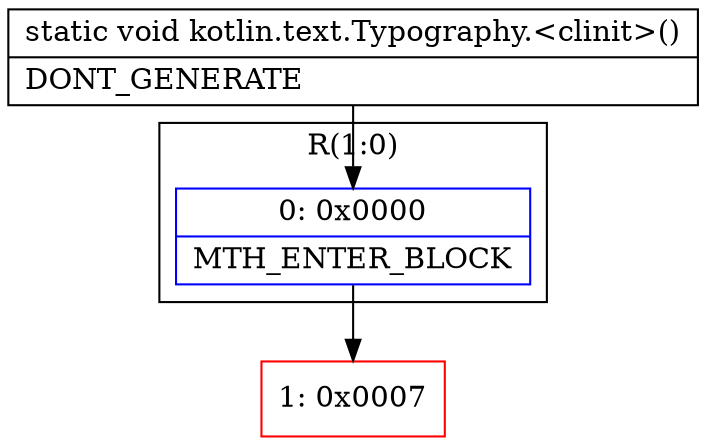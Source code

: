 digraph "CFG forkotlin.text.Typography.\<clinit\>()V" {
subgraph cluster_Region_1367190135 {
label = "R(1:0)";
node [shape=record,color=blue];
Node_0 [shape=record,label="{0\:\ 0x0000|MTH_ENTER_BLOCK\l}"];
}
Node_1 [shape=record,color=red,label="{1\:\ 0x0007}"];
MethodNode[shape=record,label="{static void kotlin.text.Typography.\<clinit\>()  | DONT_GENERATE\l}"];
MethodNode -> Node_0;
Node_0 -> Node_1;
}

